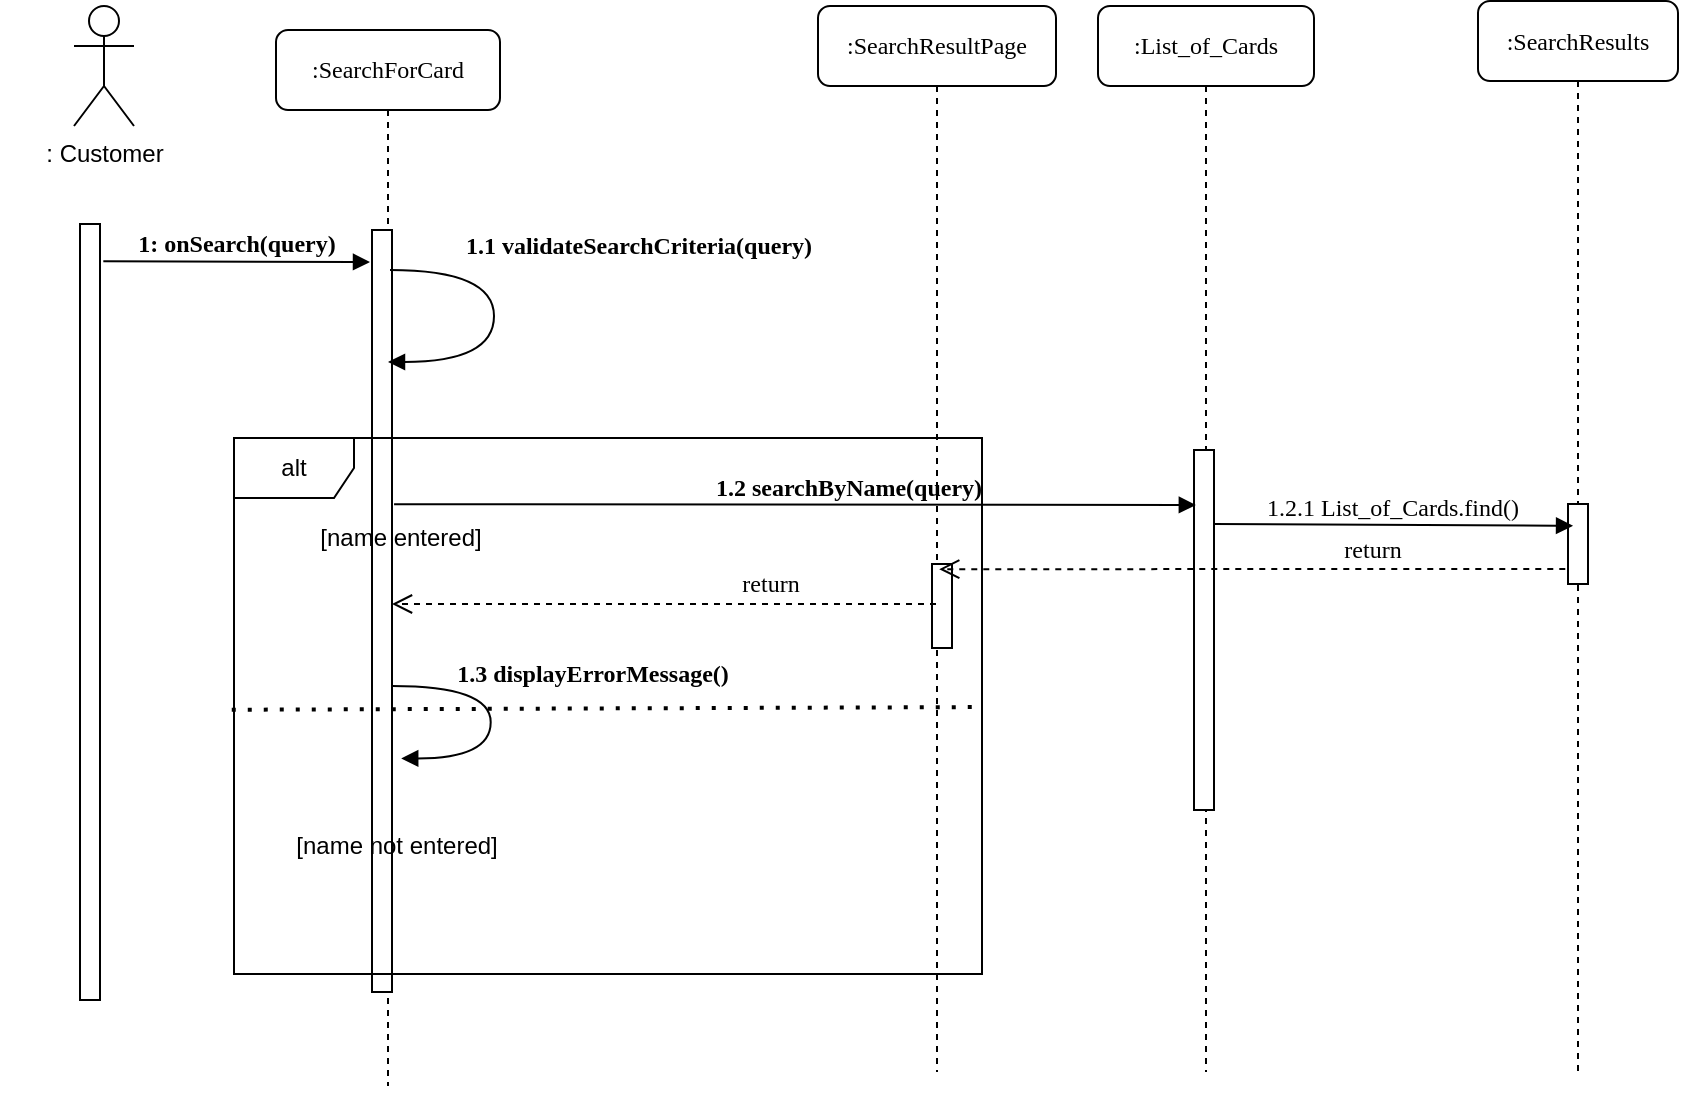 <mxfile version="24.8.0">
  <diagram name="Page-1" id="13e1069c-82ec-6db2-03f1-153e76fe0fe0">
    <mxGraphModel dx="1111" dy="627" grid="0" gridSize="10" guides="1" tooltips="1" connect="1" arrows="1" fold="1" page="0" pageScale="1" pageWidth="1100" pageHeight="850" background="none" math="0" shadow="0">
      <root>
        <mxCell id="0" />
        <mxCell id="1" parent="0" />
        <mxCell id="7baba1c4bc27f4b0-2" value=":SearchForCard" style="shape=umlLifeline;perimeter=lifelinePerimeter;whiteSpace=wrap;html=1;container=1;collapsible=0;recursiveResize=0;outlineConnect=0;rounded=1;shadow=0;comic=0;labelBackgroundColor=none;strokeWidth=1;fontFamily=Verdana;fontSize=12;align=center;" parent="1" vertex="1">
          <mxGeometry x="228" y="80" width="112" height="528" as="geometry" />
        </mxCell>
        <mxCell id="7baba1c4bc27f4b0-10" value="" style="html=1;points=[];perimeter=orthogonalPerimeter;rounded=0;shadow=0;comic=0;labelBackgroundColor=none;strokeWidth=1;fontFamily=Verdana;fontSize=12;align=center;" parent="7baba1c4bc27f4b0-2" vertex="1">
          <mxGeometry x="48" y="100" width="10" height="381" as="geometry" />
        </mxCell>
        <mxCell id="0QgJK9oHfc26cXIU3LFE-2" value="&lt;b&gt;1.1 validateSearchCriteria(query)&lt;/b&gt;" style="html=1;verticalAlign=bottom;endArrow=block;labelBackgroundColor=none;fontFamily=Verdana;fontSize=12;elbow=vertical;edgeStyle=orthogonalEdgeStyle;curved=1;" parent="7baba1c4bc27f4b0-2" edge="1">
          <mxGeometry x="-0.311" y="72" relative="1" as="geometry">
            <mxPoint x="57" y="120" as="sourcePoint" />
            <mxPoint x="56" y="166" as="targetPoint" />
            <Array as="points">
              <mxPoint x="109" y="120" />
              <mxPoint x="109" y="166" />
            </Array>
            <mxPoint y="-3" as="offset" />
          </mxGeometry>
        </mxCell>
        <mxCell id="0QgJK9oHfc26cXIU3LFE-3" value="alt" style="shape=umlFrame;whiteSpace=wrap;html=1;pointerEvents=0;" parent="7baba1c4bc27f4b0-2" vertex="1">
          <mxGeometry x="-21" y="204" width="374" height="268" as="geometry" />
        </mxCell>
        <mxCell id="0QgJK9oHfc26cXIU3LFE-5" value="[name not entered]" style="text;html=1;align=center;verticalAlign=middle;resizable=0;points=[];autosize=1;strokeColor=none;fillColor=none;" parent="7baba1c4bc27f4b0-2" vertex="1">
          <mxGeometry y="395" width="119" height="26" as="geometry" />
        </mxCell>
        <mxCell id="0QgJK9oHfc26cXIU3LFE-4" value="[name entered]" style="text;html=1;align=center;verticalAlign=middle;resizable=0;points=[];autosize=1;strokeColor=none;fillColor=none;" parent="7baba1c4bc27f4b0-2" vertex="1">
          <mxGeometry x="12" y="241" width="99" height="26" as="geometry" />
        </mxCell>
        <mxCell id="0QgJK9oHfc26cXIU3LFE-6" value="" style="endArrow=none;dashed=1;html=1;dashPattern=1 3;strokeWidth=2;rounded=0;exitX=-0.003;exitY=0.507;exitDx=0;exitDy=0;exitPerimeter=0;entryX=0.997;entryY=0.502;entryDx=0;entryDy=0;entryPerimeter=0;" parent="7baba1c4bc27f4b0-2" source="0QgJK9oHfc26cXIU3LFE-3" target="0QgJK9oHfc26cXIU3LFE-3" edge="1">
          <mxGeometry width="50" height="50" relative="1" as="geometry">
            <mxPoint x="285" y="322" as="sourcePoint" />
            <mxPoint x="255" y="305" as="targetPoint" />
          </mxGeometry>
        </mxCell>
        <mxCell id="7baba1c4bc27f4b0-36" value="&lt;b&gt;1.3 displayErrorMessage()&lt;/b&gt;" style="html=1;verticalAlign=bottom;endArrow=block;labelBackgroundColor=none;fontFamily=Verdana;fontSize=12;elbow=vertical;edgeStyle=orthogonalEdgeStyle;curved=1;exitX=1.066;exitY=0.713;exitPerimeter=0;entryX=1.227;entryY=0.683;entryDx=0;entryDy=0;entryPerimeter=0;" parent="7baba1c4bc27f4b0-2" edge="1">
          <mxGeometry x="-0.196" y="51" relative="1" as="geometry">
            <mxPoint x="58.0" y="328.02" as="sourcePoint" />
            <mxPoint x="62.61" y="364.223" as="targetPoint" />
            <Array as="points">
              <mxPoint x="107.34" y="328" />
              <mxPoint x="107.34" y="364" />
            </Array>
            <mxPoint as="offset" />
          </mxGeometry>
        </mxCell>
        <mxCell id="7baba1c4bc27f4b0-11" value="&lt;b&gt;1: onSearch(query)&lt;/b&gt;" style="html=1;verticalAlign=bottom;endArrow=block;labelBackgroundColor=none;fontFamily=Verdana;fontSize=12;edgeStyle=elbowEdgeStyle;elbow=vertical;" parent="7baba1c4bc27f4b0-2" edge="1">
          <mxGeometry relative="1" as="geometry">
            <mxPoint x="-86.333" y="115.667" as="sourcePoint" />
            <mxPoint x="47" y="116" as="targetPoint" />
          </mxGeometry>
        </mxCell>
        <mxCell id="7baba1c4bc27f4b0-3" value=":SearchResultPage" style="shape=umlLifeline;perimeter=lifelinePerimeter;whiteSpace=wrap;html=1;container=1;collapsible=0;recursiveResize=0;outlineConnect=0;rounded=1;shadow=0;comic=0;labelBackgroundColor=none;strokeWidth=1;fontFamily=Verdana;fontSize=12;align=center;" parent="1" vertex="1">
          <mxGeometry x="499" y="68" width="119" height="533" as="geometry" />
        </mxCell>
        <mxCell id="7baba1c4bc27f4b0-13" value="" style="html=1;points=[];perimeter=orthogonalPerimeter;rounded=0;shadow=0;comic=0;labelBackgroundColor=none;strokeWidth=1;fontFamily=Verdana;fontSize=12;align=center;" parent="7baba1c4bc27f4b0-3" vertex="1">
          <mxGeometry x="57" y="279" width="10" height="42" as="geometry" />
        </mxCell>
        <mxCell id="7baba1c4bc27f4b0-4" value=":List_of_Cards" style="shape=umlLifeline;perimeter=lifelinePerimeter;whiteSpace=wrap;html=1;container=1;collapsible=0;recursiveResize=0;outlineConnect=0;rounded=1;shadow=0;comic=0;labelBackgroundColor=none;strokeWidth=1;fontFamily=Verdana;fontSize=12;align=center;" parent="1" vertex="1">
          <mxGeometry x="639" y="68" width="108" height="533" as="geometry" />
        </mxCell>
        <mxCell id="7baba1c4bc27f4b0-5" value=":SearchResults" style="shape=umlLifeline;perimeter=lifelinePerimeter;whiteSpace=wrap;html=1;container=1;collapsible=0;recursiveResize=0;outlineConnect=0;rounded=1;shadow=0;comic=0;labelBackgroundColor=none;strokeWidth=1;fontFamily=Verdana;fontSize=12;align=center;" parent="1" vertex="1">
          <mxGeometry x="829" y="65.5" width="100" height="538" as="geometry" />
        </mxCell>
        <mxCell id="7baba1c4bc27f4b0-19" value="" style="html=1;points=[];perimeter=orthogonalPerimeter;rounded=0;shadow=0;comic=0;labelBackgroundColor=none;strokeWidth=1;fontFamily=Verdana;fontSize=12;align=center;" parent="7baba1c4bc27f4b0-5" vertex="1">
          <mxGeometry x="45" y="251.5" width="10" height="40" as="geometry" />
        </mxCell>
        <mxCell id="0QgJK9oHfc26cXIU3LFE-8" value="1.2.1 List_of_Cards.find()" style="html=1;verticalAlign=bottom;endArrow=block;labelBackgroundColor=none;fontFamily=Verdana;fontSize=12;edgeStyle=elbowEdgeStyle;elbow=vertical;exitX=0.997;exitY=0.434;exitDx=0;exitDy=0;exitPerimeter=0;" parent="7baba1c4bc27f4b0-5" edge="1">
          <mxGeometry relative="1" as="geometry">
            <mxPoint x="-132" y="261.5" as="sourcePoint" />
            <Array as="points">
              <mxPoint x="-7.97" y="262.38" />
              <mxPoint x="-142.48" y="108.39" />
            </Array>
            <mxPoint x="47.53" y="262.38" as="targetPoint" />
          </mxGeometry>
        </mxCell>
        <mxCell id="7baba1c4bc27f4b0-8" value="" style="shape=umlLifeline;perimeter=lifelinePerimeter;whiteSpace=wrap;html=1;container=1;collapsible=0;recursiveResize=0;outlineConnect=0;rounded=1;shadow=0;comic=0;labelBackgroundColor=none;strokeWidth=1;fontFamily=Verdana;fontSize=12;align=center;strokeColor=none;" parent="1" vertex="1">
          <mxGeometry x="90" y="78" width="100" height="538" as="geometry" />
        </mxCell>
        <mxCell id="7baba1c4bc27f4b0-9" value="" style="html=1;points=[];perimeter=orthogonalPerimeter;rounded=0;shadow=0;comic=0;labelBackgroundColor=none;strokeWidth=1;fontFamily=Verdana;fontSize=12;align=center;" parent="7baba1c4bc27f4b0-8" vertex="1">
          <mxGeometry x="40" y="99" width="10" height="388" as="geometry" />
        </mxCell>
        <mxCell id="0QgJK9oHfc26cXIU3LFE-1" value=": Customer" style="shape=umlActor;verticalLabelPosition=bottom;verticalAlign=top;html=1;outlineConnect=0;" parent="7baba1c4bc27f4b0-8" vertex="1">
          <mxGeometry x="37" y="-10" width="30" height="60" as="geometry" />
        </mxCell>
        <mxCell id="7baba1c4bc27f4b0-16" value="" style="html=1;points=[];perimeter=orthogonalPerimeter;rounded=0;shadow=0;comic=0;labelBackgroundColor=none;strokeWidth=1;fontFamily=Verdana;fontSize=12;align=center;" parent="1" vertex="1">
          <mxGeometry x="687" y="290" width="10" height="180" as="geometry" />
        </mxCell>
        <mxCell id="7baba1c4bc27f4b0-14" value="&lt;b&gt;1.2&amp;nbsp;&lt;span style=&quot;background-color: initial;&quot;&gt;searchByName(query)&lt;/span&gt;&lt;/b&gt;" style="html=1;verticalAlign=bottom;endArrow=block;labelBackgroundColor=none;fontFamily=Verdana;fontSize=12;edgeStyle=elbowEdgeStyle;elbow=vertical;exitX=0.527;exitY=0.449;exitDx=0;exitDy=0;exitPerimeter=0;entryX=0.092;entryY=0.154;entryDx=0;entryDy=0;entryPerimeter=0;" parent="1" source="7baba1c4bc27f4b0-2" target="7baba1c4bc27f4b0-16" edge="1">
          <mxGeometry x="0.135" relative="1" as="geometry">
            <mxPoint x="296" y="316.997" as="sourcePoint" />
            <mxPoint x="683" y="317" as="targetPoint" />
            <mxPoint x="-1" as="offset" />
          </mxGeometry>
        </mxCell>
        <mxCell id="MuIcKXOiAdyC3h1f2ndD-1" value="return" style="html=1;verticalAlign=bottom;endArrow=open;dashed=1;endSize=8;labelBackgroundColor=none;fontFamily=Verdana;fontSize=12;" edge="1" parent="1" source="7baba1c4bc27f4b0-3" target="7baba1c4bc27f4b0-10">
          <mxGeometry x="-0.385" y="-1" relative="1" as="geometry">
            <mxPoint x="215" y="408" as="targetPoint" />
            <mxPoint x="525" y="407" as="sourcePoint" />
            <Array as="points">
              <mxPoint x="518" y="367" />
            </Array>
            <mxPoint as="offset" />
          </mxGeometry>
        </mxCell>
        <mxCell id="7baba1c4bc27f4b0-27" value="return" style="html=1;verticalAlign=bottom;endArrow=open;dashed=1;endSize=8;labelBackgroundColor=none;fontFamily=Verdana;fontSize=12;exitX=-0.136;exitY=0.812;exitDx=0;exitDy=0;exitPerimeter=0;entryX=0.36;entryY=0.062;entryDx=0;entryDy=0;entryPerimeter=0;" parent="1" source="7baba1c4bc27f4b0-19" edge="1" target="7baba1c4bc27f4b0-13">
          <mxGeometry x="-0.385" y="-1" relative="1" as="geometry">
            <mxPoint x="564" y="391" as="targetPoint" />
            <mxPoint x="834.0" y="391" as="sourcePoint" />
            <Array as="points" />
            <mxPoint as="offset" />
          </mxGeometry>
        </mxCell>
      </root>
    </mxGraphModel>
  </diagram>
</mxfile>

